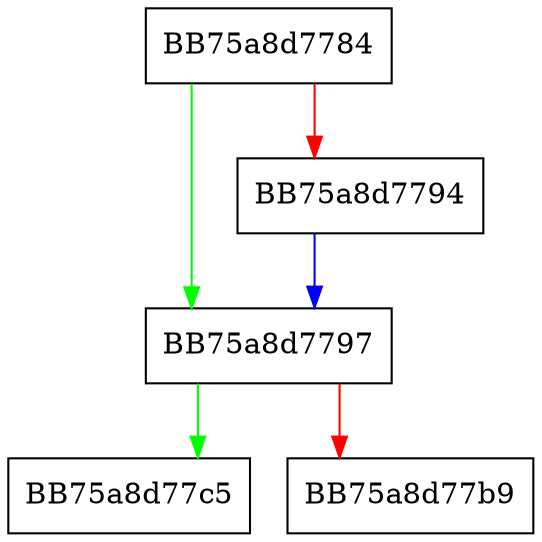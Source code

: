 digraph open {
  node [shape="box"];
  graph [splines=ortho];
  BB75a8d7784 -> BB75a8d7797 [color="green"];
  BB75a8d7784 -> BB75a8d7794 [color="red"];
  BB75a8d7794 -> BB75a8d7797 [color="blue"];
  BB75a8d7797 -> BB75a8d77c5 [color="green"];
  BB75a8d7797 -> BB75a8d77b9 [color="red"];
}
